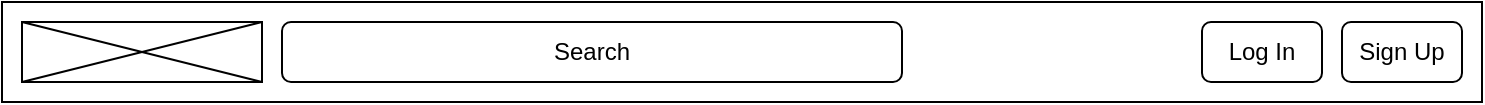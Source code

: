 <mxfile version="24.0.4" type="device">
  <diagram name="Page-1" id="3_EQi7NGd7EGKFFnlD0m">
    <mxGraphModel dx="1426" dy="730" grid="1" gridSize="10" guides="1" tooltips="1" connect="1" arrows="1" fold="1" page="1" pageScale="1" pageWidth="850" pageHeight="1100" math="0" shadow="0">
      <root>
        <mxCell id="0" />
        <mxCell id="1" parent="0" />
        <mxCell id="hf7dS8s47CBtXchhYv7F-2" value="" style="rounded=0;whiteSpace=wrap;html=1;" vertex="1" parent="1">
          <mxGeometry x="70" y="170" width="740" height="50" as="geometry" />
        </mxCell>
        <mxCell id="hf7dS8s47CBtXchhYv7F-10" value="" style="group" vertex="1" connectable="0" parent="1">
          <mxGeometry x="80" y="180" width="120" height="30" as="geometry" />
        </mxCell>
        <mxCell id="hf7dS8s47CBtXchhYv7F-6" value="" style="rounded=0;whiteSpace=wrap;html=1;" vertex="1" parent="hf7dS8s47CBtXchhYv7F-10">
          <mxGeometry width="120" height="30" as="geometry" />
        </mxCell>
        <mxCell id="hf7dS8s47CBtXchhYv7F-7" value="" style="endArrow=none;html=1;rounded=0;exitX=1;exitY=0;exitDx=0;exitDy=0;entryX=0;entryY=1;entryDx=0;entryDy=0;" edge="1" parent="hf7dS8s47CBtXchhYv7F-10" source="hf7dS8s47CBtXchhYv7F-6" target="hf7dS8s47CBtXchhYv7F-6">
          <mxGeometry width="50" height="50" relative="1" as="geometry">
            <mxPoint x="120" y="370" as="sourcePoint" />
            <mxPoint x="320" y="320" as="targetPoint" />
          </mxGeometry>
        </mxCell>
        <mxCell id="hf7dS8s47CBtXchhYv7F-8" value="" style="endArrow=none;html=1;rounded=0;exitX=0;exitY=0;exitDx=0;exitDy=0;entryX=1;entryY=1;entryDx=0;entryDy=0;" edge="1" parent="hf7dS8s47CBtXchhYv7F-10" source="hf7dS8s47CBtXchhYv7F-6" target="hf7dS8s47CBtXchhYv7F-6">
          <mxGeometry width="50" height="50" relative="1" as="geometry">
            <mxPoint y="380" as="sourcePoint" />
            <mxPoint x="480" y="320" as="targetPoint" />
          </mxGeometry>
        </mxCell>
        <mxCell id="hf7dS8s47CBtXchhYv7F-12" value="&lt;div align=&quot;left&quot;&gt;Search&lt;br&gt;&lt;/div&gt;" style="rounded=1;whiteSpace=wrap;html=1;" vertex="1" parent="1">
          <mxGeometry x="210" y="180" width="310" height="30" as="geometry" />
        </mxCell>
        <mxCell id="hf7dS8s47CBtXchhYv7F-13" value="Sign Up" style="rounded=1;whiteSpace=wrap;html=1;" vertex="1" parent="1">
          <mxGeometry x="740" y="180" width="60" height="30" as="geometry" />
        </mxCell>
        <mxCell id="hf7dS8s47CBtXchhYv7F-14" value="Log In" style="rounded=1;whiteSpace=wrap;html=1;" vertex="1" parent="1">
          <mxGeometry x="670" y="180" width="60" height="30" as="geometry" />
        </mxCell>
      </root>
    </mxGraphModel>
  </diagram>
</mxfile>
